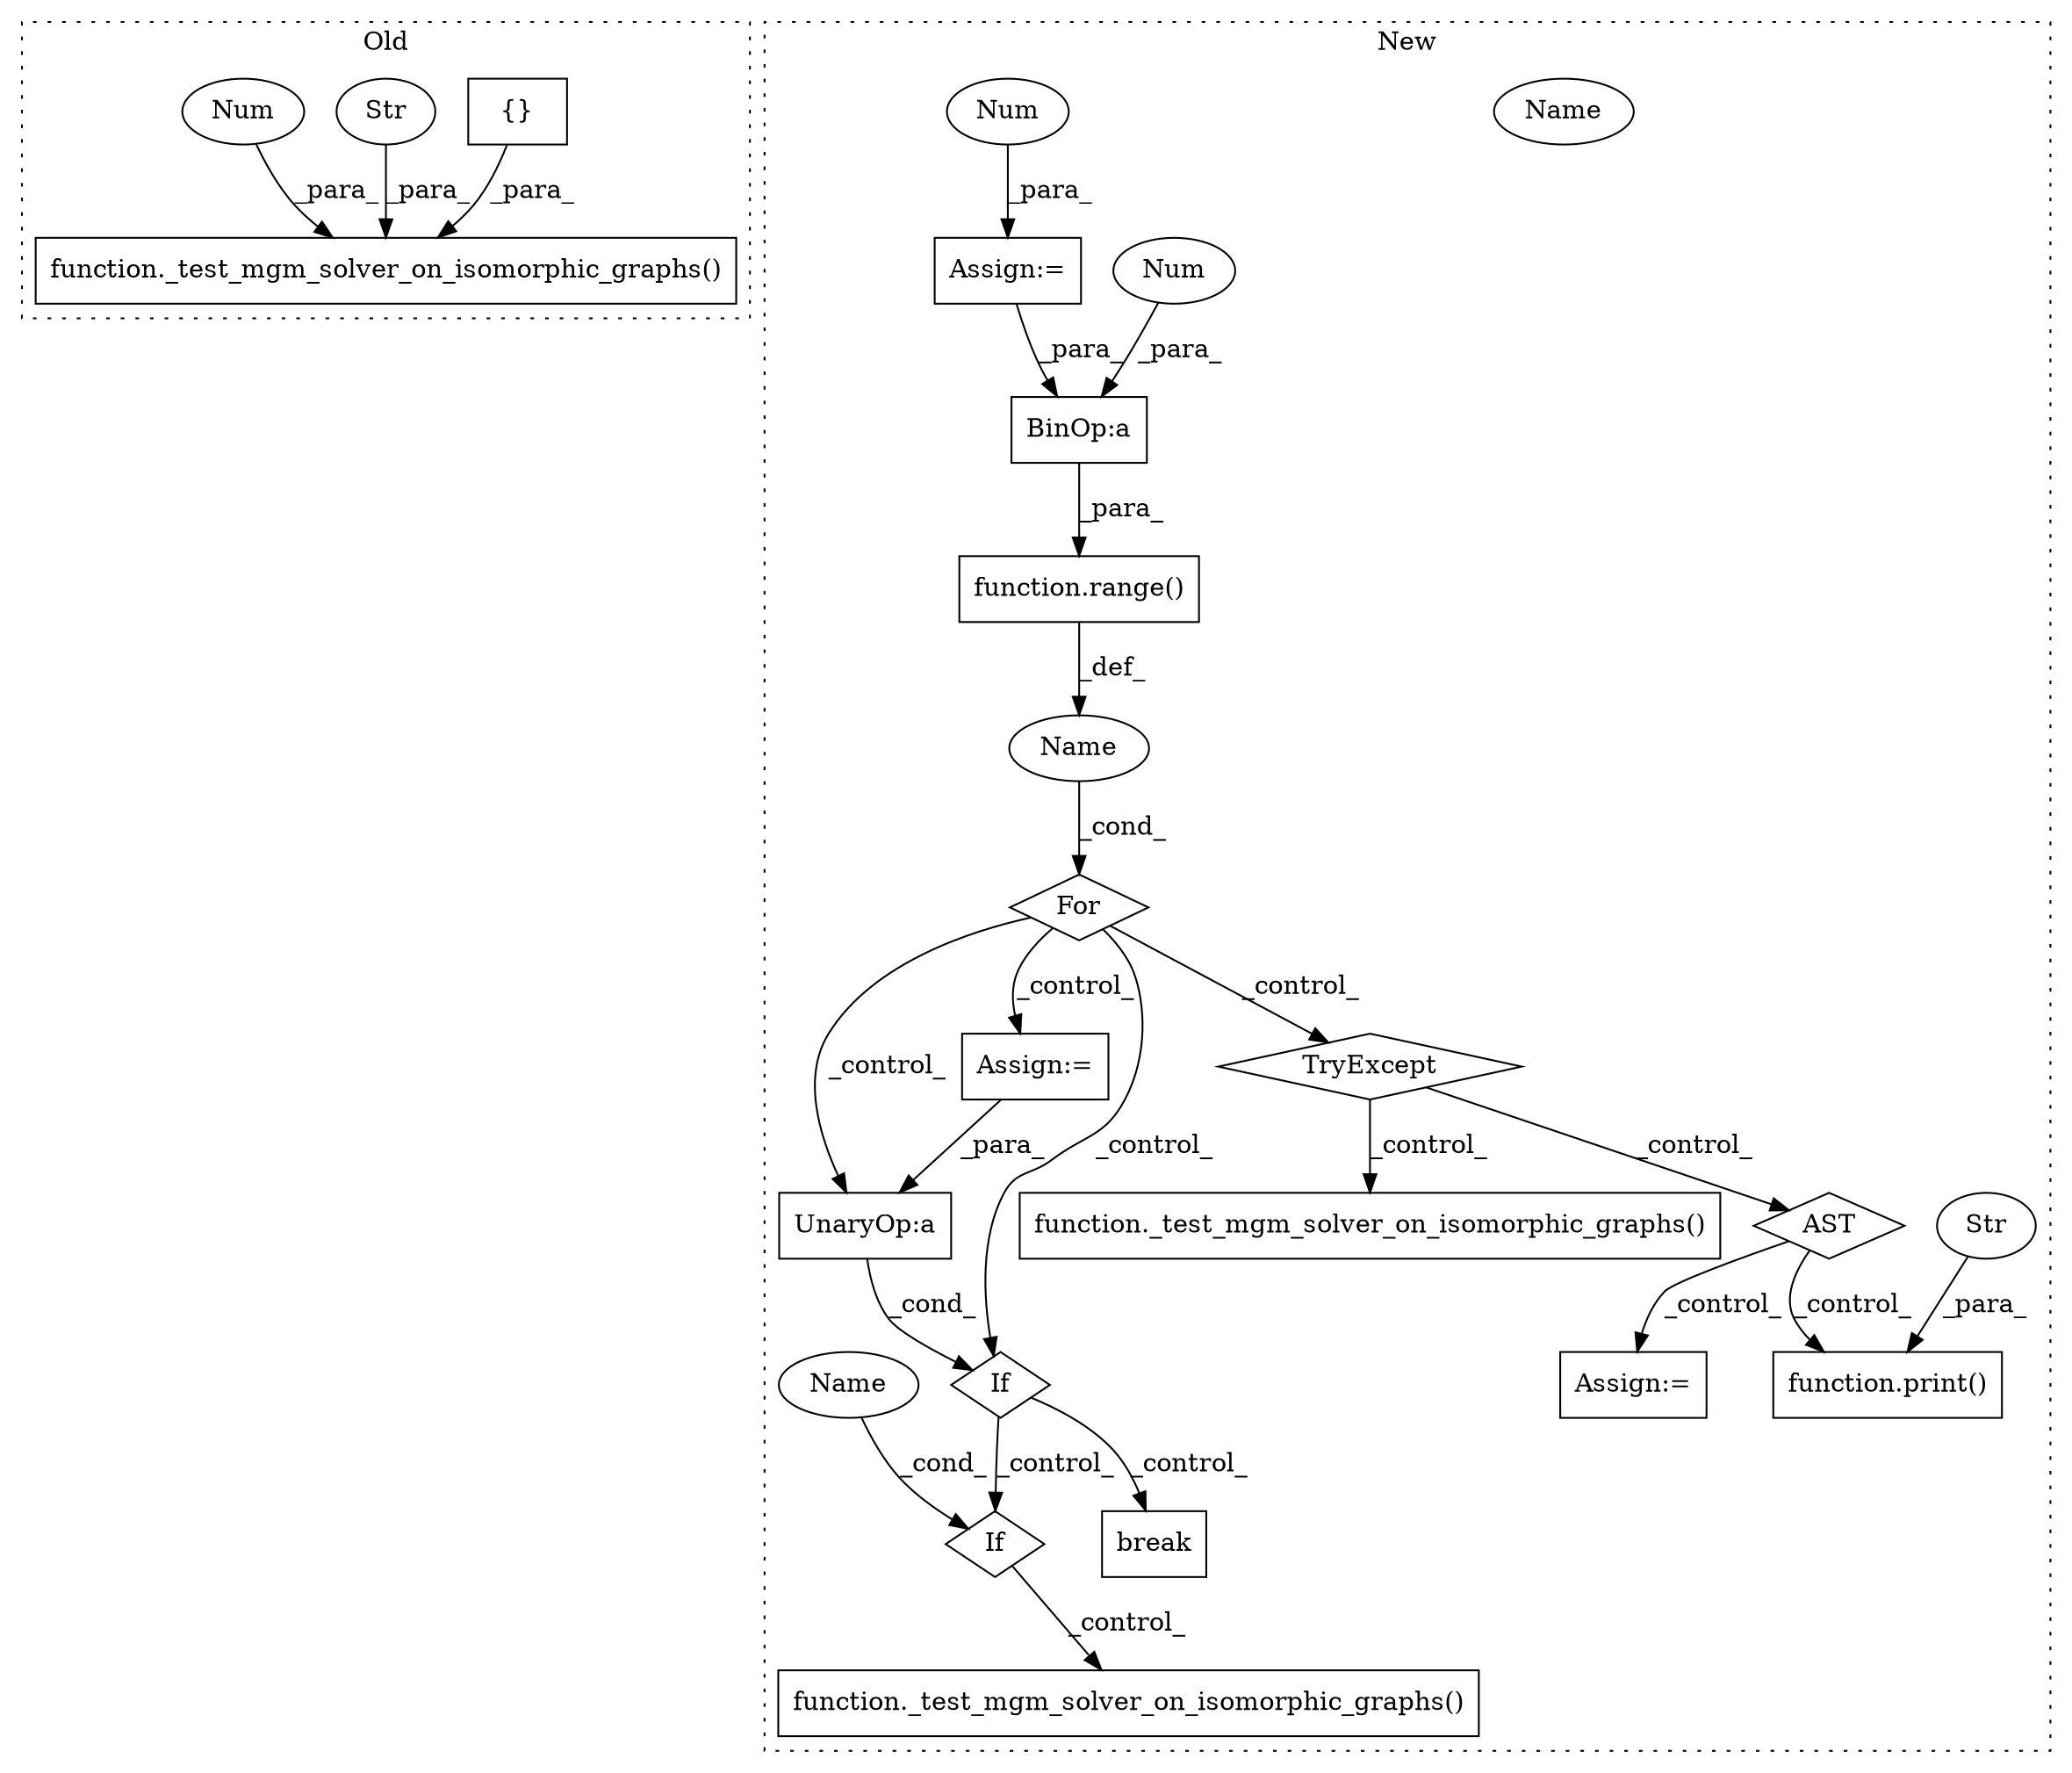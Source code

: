 digraph G {
subgraph cluster0 {
1 [label="function._test_mgm_solver_on_isomorphic_graphs()" a="75" s="8540,9103" l="38,1" shape="box"];
7 [label="{}" a="95" s="8635,9063" l="11,7" shape="box"];
9 [label="Str" a="66" s="8621" l="12" shape="ellipse"];
19 [label="Num" a="76" s="8601" l="2" shape="ellipse"];
label = "Old";
style="dotted";
}
subgraph cluster1 {
2 [label="function._test_mgm_solver_on_isomorphic_graphs()" a="75" s="9465,9504" l="38,5" shape="box"];
3 [label="If" a="96" s="9398" l="3" shape="diamond"];
4 [label="UnaryOp:a" a="61" s="9401" l="14" shape="box"];
5 [label="If" a="96" s="9441" l="3" shape="diamond"];
6 [label="BinOp:a" a="82" s="9127" l="3" shape="box"];
8 [label="AST" a="2" s="9243,0" l="7,0" shape="diamond"];
10 [label="function.range()" a="75" s="9110,9131" l="6,1" shape="box"];
11 [label="break" a="94" s="9430" l="5" shape="box"];
12 [label="function.print()" a="75" s="9286,9356" l="6,1" shape="box"];
13 [label="Str" a="66" s="9292" l="59" shape="ellipse"];
14 [label="function._test_mgm_solver_on_isomorphic_graphs()" a="75" s="9189,9228" l="38,5" shape="box"];
15 [label="Name" a="87" s="9105" l="1" shape="ellipse"];
16 [label="TryExcept" a="71" s="9171" l="18" shape="diamond"];
17 [label="Name" a="87" s="9444" l="10" shape="ellipse"];
18 [label="For" a="107" s="9101,9132" l="4,11" shape="diamond"];
20 [label="Num" a="76" s="9130" l="1" shape="ellipse"];
21 [label="Assign:=" a="68" s="9153" l="3" shape="box"];
22 [label="Assign:=" a="68" s="8551" l="3" shape="box"];
23 [label="Num" a="76" s="8554" l="1" shape="ellipse"];
24 [label="Assign:=" a="68" s="9381" l="3" shape="box"];
25 [label="Name" a="87" s="9444" l="10" shape="ellipse"];
label = "New";
style="dotted";
}
3 -> 5 [label="_control_"];
3 -> 11 [label="_control_"];
4 -> 3 [label="_cond_"];
5 -> 2 [label="_control_"];
6 -> 10 [label="_para_"];
7 -> 1 [label="_para_"];
8 -> 24 [label="_control_"];
8 -> 12 [label="_control_"];
9 -> 1 [label="_para_"];
10 -> 15 [label="_def_"];
13 -> 12 [label="_para_"];
15 -> 18 [label="_cond_"];
16 -> 8 [label="_control_"];
16 -> 14 [label="_control_"];
18 -> 4 [label="_control_"];
18 -> 3 [label="_control_"];
18 -> 21 [label="_control_"];
18 -> 16 [label="_control_"];
19 -> 1 [label="_para_"];
20 -> 6 [label="_para_"];
21 -> 4 [label="_para_"];
22 -> 6 [label="_para_"];
23 -> 22 [label="_para_"];
25 -> 5 [label="_cond_"];
}